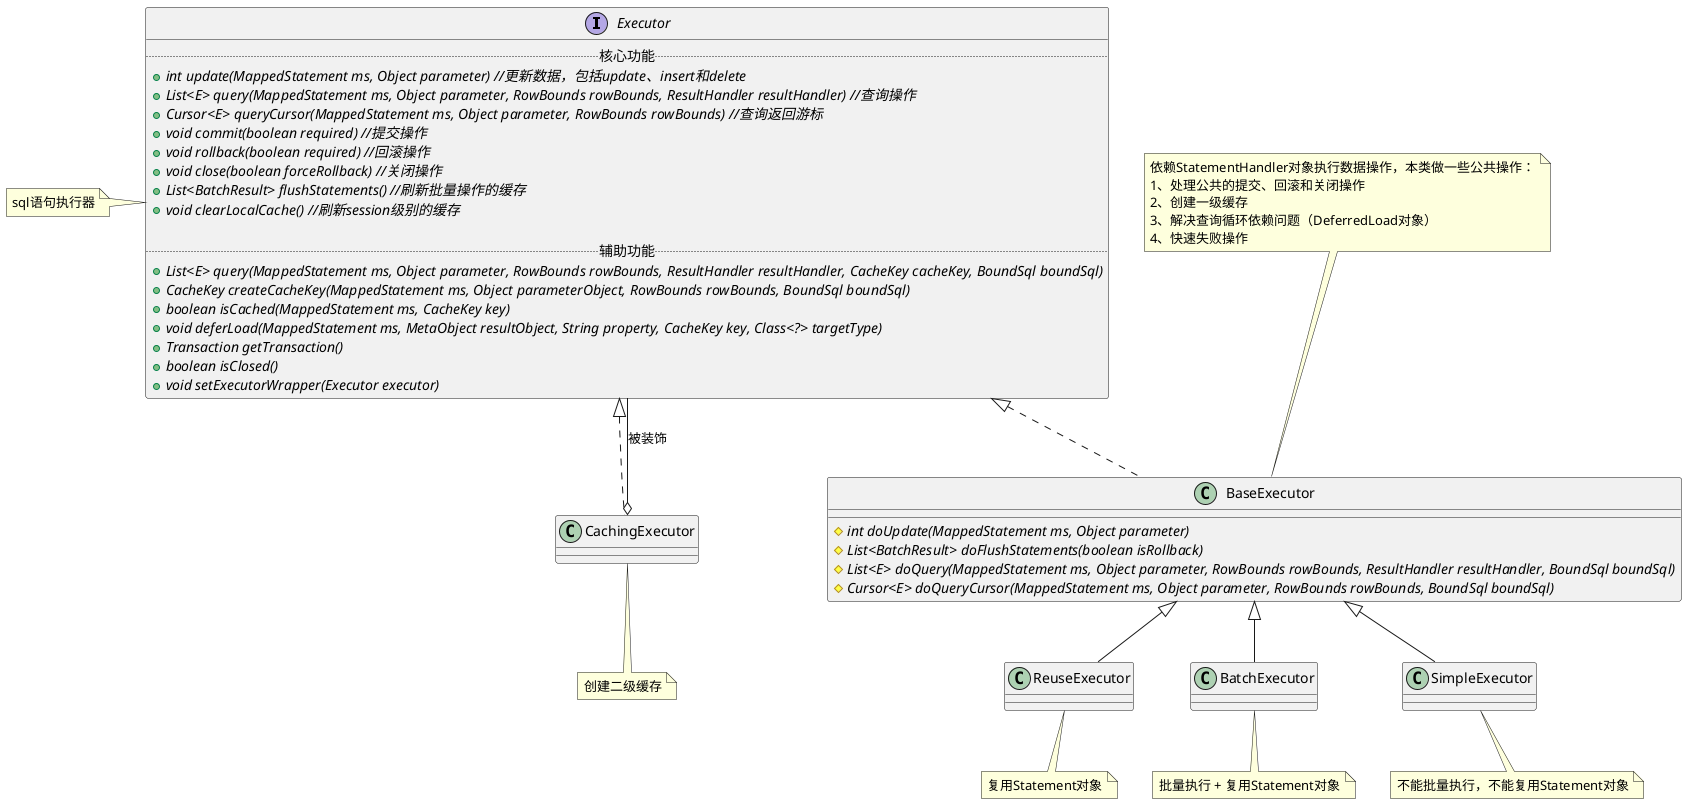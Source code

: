 @startuml

interface Executor {
    ..核心功能..
    +{abstract} int update(MappedStatement ms, Object parameter) //更新数据，包括update、insert和delete
    +{abstract} List<E> query(MappedStatement ms, Object parameter, RowBounds rowBounds, ResultHandler resultHandler) //查询操作
    +{abstract} Cursor<E> queryCursor(MappedStatement ms, Object parameter, RowBounds rowBounds) //查询返回游标
    +{abstract} void commit(boolean required) //提交操作
    +{abstract} void rollback(boolean required) //回滚操作
    +{abstract} void close(boolean forceRollback) //关闭操作
    +{abstract} List<BatchResult> flushStatements() //刷新批量操作的缓存
    +{abstract} void clearLocalCache() //刷新session级别的缓存

    ..辅助功能..
    +{abstract} List<E> query(MappedStatement ms, Object parameter, RowBounds rowBounds, ResultHandler resultHandler, CacheKey cacheKey, BoundSql boundSql)
    +{abstract} CacheKey createCacheKey(MappedStatement ms, Object parameterObject, RowBounds rowBounds, BoundSql boundSql)
    +{abstract} boolean isCached(MappedStatement ms, CacheKey key)
    +{abstract} void deferLoad(MappedStatement ms, MetaObject resultObject, String property, CacheKey key, Class<?> targetType)
    +{abstract} Transaction getTransaction()
    +{abstract} boolean isClosed()
    +{abstract} void setExecutorWrapper(Executor executor)
}

note left of Executor
    sql语句执行器
end note

''''''''''''''''''''''''''''''''''''''''''''''''''''''''''''''
class BaseExecutor implements Executor{
    #{abstract} int doUpdate(MappedStatement ms, Object parameter)
    #{abstract} List<BatchResult> doFlushStatements(boolean isRollback)
    #{abstract} List<E> doQuery(MappedStatement ms, Object parameter, RowBounds rowBounds, ResultHandler resultHandler, BoundSql boundSql)
    #{abstract} Cursor<E> doQueryCursor(MappedStatement ms, Object parameter, RowBounds rowBounds, BoundSql boundSql)
}

note top of BaseExecutor
    依赖StatementHandler对象执行数据操作，本类做一些公共操作：
    1、处理公共的提交、回滚和关闭操作
    2、创建一级缓存
    3、解决查询循环依赖问题（DeferredLoad对象）
    4、快速失败操作
end note

''''''''''''''''''''''''''''''''''''''''''''''''''''''''''''''
class SimpleExecutor extends BaseExecutor

note bottom of SimpleExecutor
    不能批量执行，不能复用Statement对象
end note

''''''''''''''''''''''''''''''''''''''''''''''''''''''''''''''
class ReuseExecutor extends BaseExecutor

note bottom of ReuseExecutor
    复用Statement对象
end note

''''''''''''''''''''''''''''''''''''''''''''''''''''''''''''''
class BatchExecutor extends BaseExecutor

note bottom of BatchExecutor
    批量执行 + 复用Statement对象
end note

''''''''''''''''''''''''''''''''''''''''''''''''''''''''''''''
class CachingExecutor implements Executor
CachingExecutor o-- Executor: 被装饰

note bottom of CachingExecutor
   创建二级缓存
end note

@enduml